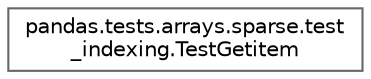 digraph "Graphical Class Hierarchy"
{
 // LATEX_PDF_SIZE
  bgcolor="transparent";
  edge [fontname=Helvetica,fontsize=10,labelfontname=Helvetica,labelfontsize=10];
  node [fontname=Helvetica,fontsize=10,shape=box,height=0.2,width=0.4];
  rankdir="LR";
  Node0 [id="Node000000",label="pandas.tests.arrays.sparse.test\l_indexing.TestGetitem",height=0.2,width=0.4,color="grey40", fillcolor="white", style="filled",URL="$d5/db7/classpandas_1_1tests_1_1arrays_1_1sparse_1_1test__indexing_1_1TestGetitem.html",tooltip=" "];
}
